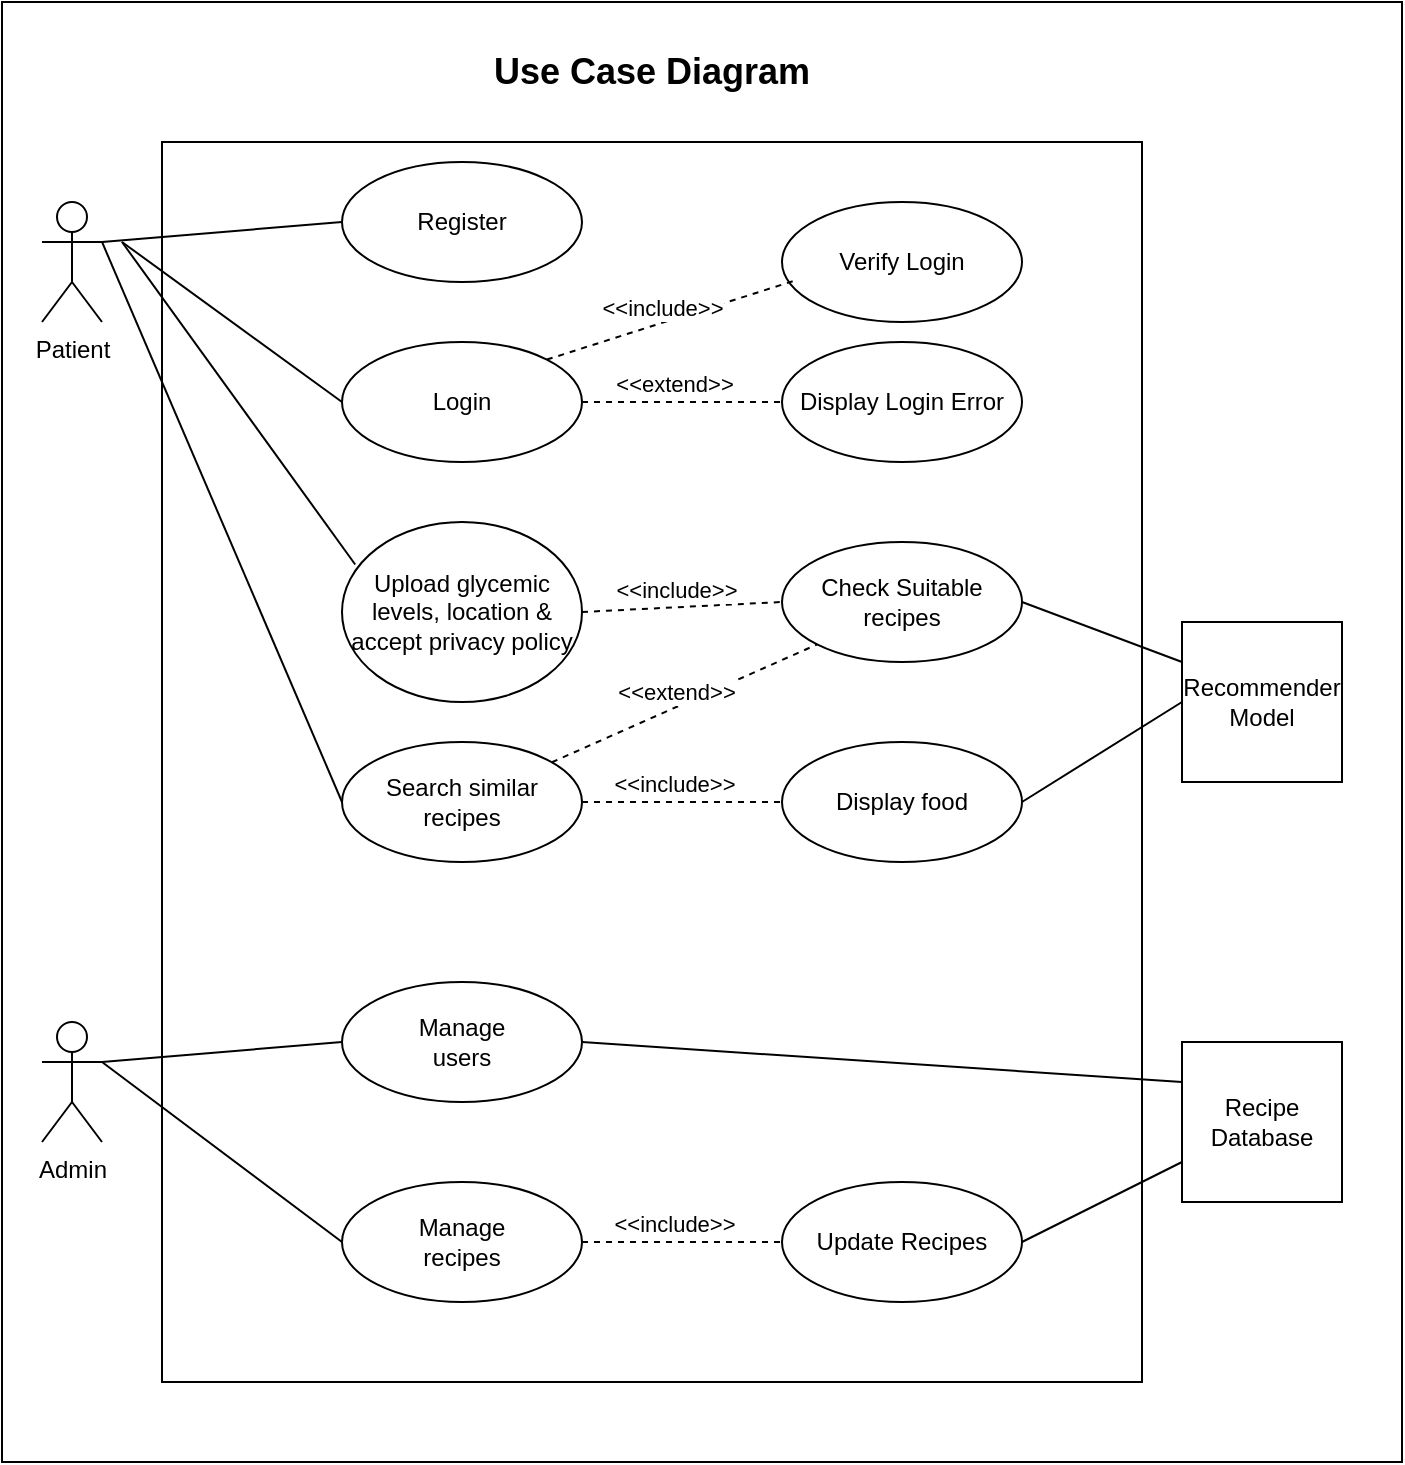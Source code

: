 <mxfile version="22.0.4" type="github">
  <diagram name="Page-1" id="gGgDct-h_yfA86tE-ynU">
    <mxGraphModel dx="1025" dy="1607" grid="1" gridSize="10" guides="1" tooltips="1" connect="1" arrows="1" fold="1" page="1" pageScale="1" pageWidth="850" pageHeight="1100" math="0" shadow="0">
      <root>
        <mxCell id="0" />
        <mxCell id="1" parent="0" />
        <mxCell id="JEW0bm9NCuaqNSTQFk5y-45" value="" style="rounded=0;whiteSpace=wrap;html=1;" parent="1" vertex="1">
          <mxGeometry x="60" y="-10" width="700" height="730" as="geometry" />
        </mxCell>
        <mxCell id="JEW0bm9NCuaqNSTQFk5y-37" value="" style="rounded=0;whiteSpace=wrap;html=1;" parent="1" vertex="1">
          <mxGeometry x="140" y="60" width="490" height="620" as="geometry" />
        </mxCell>
        <mxCell id="JEW0bm9NCuaqNSTQFk5y-1" value="Patient" style="shape=umlActor;verticalLabelPosition=bottom;verticalAlign=top;html=1;outlineConnect=0;" parent="1" vertex="1">
          <mxGeometry x="80" y="90" width="30" height="60" as="geometry" />
        </mxCell>
        <mxCell id="JEW0bm9NCuaqNSTQFk5y-2" value="Register" style="ellipse;whiteSpace=wrap;html=1;" parent="1" vertex="1">
          <mxGeometry x="230" y="70" width="120" height="60" as="geometry" />
        </mxCell>
        <mxCell id="JEW0bm9NCuaqNSTQFk5y-3" value="Login" style="ellipse;whiteSpace=wrap;html=1;" parent="1" vertex="1">
          <mxGeometry x="230" y="160" width="120" height="60" as="geometry" />
        </mxCell>
        <mxCell id="JEW0bm9NCuaqNSTQFk5y-4" value="Upload glycemic levels, location &amp;amp; accept privacy&amp;nbsp;policy" style="ellipse;whiteSpace=wrap;html=1;" parent="1" vertex="1">
          <mxGeometry x="230" y="250" width="120" height="90" as="geometry" />
        </mxCell>
        <mxCell id="JEW0bm9NCuaqNSTQFk5y-5" value="Search similar recipes" style="ellipse;whiteSpace=wrap;html=1;" parent="1" vertex="1">
          <mxGeometry x="230" y="360" width="120" height="60" as="geometry" />
        </mxCell>
        <mxCell id="JEW0bm9NCuaqNSTQFk5y-6" value="Manage&lt;br&gt;users" style="ellipse;whiteSpace=wrap;html=1;" parent="1" vertex="1">
          <mxGeometry x="230" y="480" width="120" height="60" as="geometry" />
        </mxCell>
        <mxCell id="JEW0bm9NCuaqNSTQFk5y-7" value="Manage&lt;br&gt;recipes" style="ellipse;whiteSpace=wrap;html=1;" parent="1" vertex="1">
          <mxGeometry x="230" y="580" width="120" height="60" as="geometry" />
        </mxCell>
        <mxCell id="JEW0bm9NCuaqNSTQFk5y-9" value="Admin" style="shape=umlActor;verticalLabelPosition=bottom;verticalAlign=top;html=1;outlineConnect=0;" parent="1" vertex="1">
          <mxGeometry x="80" y="500" width="30" height="60" as="geometry" />
        </mxCell>
        <mxCell id="JEW0bm9NCuaqNSTQFk5y-12" value="" style="endArrow=none;html=1;rounded=0;exitX=1;exitY=0.333;exitDx=0;exitDy=0;exitPerimeter=0;entryX=0;entryY=0.5;entryDx=0;entryDy=0;" parent="1" source="JEW0bm9NCuaqNSTQFk5y-1" target="JEW0bm9NCuaqNSTQFk5y-2" edge="1">
          <mxGeometry width="50" height="50" relative="1" as="geometry">
            <mxPoint x="270" y="240" as="sourcePoint" />
            <mxPoint x="320" y="190" as="targetPoint" />
          </mxGeometry>
        </mxCell>
        <mxCell id="JEW0bm9NCuaqNSTQFk5y-13" value="" style="endArrow=none;html=1;rounded=0;entryX=0;entryY=0.5;entryDx=0;entryDy=0;" parent="1" target="JEW0bm9NCuaqNSTQFk5y-3" edge="1">
          <mxGeometry width="50" height="50" relative="1" as="geometry">
            <mxPoint x="120" y="110" as="sourcePoint" />
            <mxPoint x="240" y="110" as="targetPoint" />
          </mxGeometry>
        </mxCell>
        <mxCell id="JEW0bm9NCuaqNSTQFk5y-14" value="Verify Login" style="ellipse;whiteSpace=wrap;html=1;" parent="1" vertex="1">
          <mxGeometry x="450" y="90" width="120" height="60" as="geometry" />
        </mxCell>
        <mxCell id="JEW0bm9NCuaqNSTQFk5y-15" value="" style="endArrow=none;dashed=1;html=1;rounded=0;entryX=0.047;entryY=0.659;entryDx=0;entryDy=0;entryPerimeter=0;exitX=1;exitY=0;exitDx=0;exitDy=0;" parent="1" source="JEW0bm9NCuaqNSTQFk5y-3" target="JEW0bm9NCuaqNSTQFk5y-14" edge="1">
          <mxGeometry width="50" height="50" relative="1" as="geometry">
            <mxPoint x="270" y="240" as="sourcePoint" />
            <mxPoint x="320" y="190" as="targetPoint" />
          </mxGeometry>
        </mxCell>
        <mxCell id="JEW0bm9NCuaqNSTQFk5y-16" value="&amp;lt;&amp;lt;include&amp;gt;&amp;gt;" style="edgeLabel;html=1;align=center;verticalAlign=middle;resizable=0;points=[];" parent="JEW0bm9NCuaqNSTQFk5y-15" vertex="1" connectable="0">
          <mxGeometry x="-0.116" y="-3" relative="1" as="geometry">
            <mxPoint x="2" y="-12" as="offset" />
          </mxGeometry>
        </mxCell>
        <mxCell id="JEW0bm9NCuaqNSTQFk5y-17" value="Display Login Error" style="ellipse;whiteSpace=wrap;html=1;" parent="1" vertex="1">
          <mxGeometry x="450" y="160" width="120" height="60" as="geometry" />
        </mxCell>
        <mxCell id="JEW0bm9NCuaqNSTQFk5y-18" value="" style="endArrow=none;dashed=1;html=1;rounded=0;entryX=0;entryY=0.5;entryDx=0;entryDy=0;exitX=1;exitY=0.5;exitDx=0;exitDy=0;" parent="1" source="JEW0bm9NCuaqNSTQFk5y-3" target="JEW0bm9NCuaqNSTQFk5y-17" edge="1">
          <mxGeometry width="50" height="50" relative="1" as="geometry">
            <mxPoint x="359" y="194" as="sourcePoint" />
            <mxPoint x="466" y="140" as="targetPoint" />
          </mxGeometry>
        </mxCell>
        <mxCell id="JEW0bm9NCuaqNSTQFk5y-19" value="&amp;lt;&amp;lt;extend&amp;gt;&amp;gt;" style="edgeLabel;html=1;align=center;verticalAlign=middle;resizable=0;points=[];" parent="JEW0bm9NCuaqNSTQFk5y-18" vertex="1" connectable="0">
          <mxGeometry x="-0.116" y="-3" relative="1" as="geometry">
            <mxPoint x="2" y="-12" as="offset" />
          </mxGeometry>
        </mxCell>
        <mxCell id="JEW0bm9NCuaqNSTQFk5y-22" value="" style="endArrow=none;html=1;rounded=0;entryX=0.055;entryY=0.236;entryDx=0;entryDy=0;entryPerimeter=0;" parent="1" target="JEW0bm9NCuaqNSTQFk5y-4" edge="1">
          <mxGeometry width="50" height="50" relative="1" as="geometry">
            <mxPoint x="120" y="110" as="sourcePoint" />
            <mxPoint x="240" y="200" as="targetPoint" />
          </mxGeometry>
        </mxCell>
        <mxCell id="JEW0bm9NCuaqNSTQFk5y-23" value="Check Suitable recipes" style="ellipse;whiteSpace=wrap;html=1;" parent="1" vertex="1">
          <mxGeometry x="450" y="260" width="120" height="60" as="geometry" />
        </mxCell>
        <mxCell id="JEW0bm9NCuaqNSTQFk5y-24" value="" style="endArrow=none;dashed=1;html=1;rounded=0;entryX=0;entryY=0.5;entryDx=0;entryDy=0;exitX=1;exitY=0.5;exitDx=0;exitDy=0;" parent="1" source="JEW0bm9NCuaqNSTQFk5y-4" target="JEW0bm9NCuaqNSTQFk5y-23" edge="1">
          <mxGeometry width="50" height="50" relative="1" as="geometry">
            <mxPoint x="350" y="269" as="sourcePoint" />
            <mxPoint x="473" y="230" as="targetPoint" />
          </mxGeometry>
        </mxCell>
        <mxCell id="JEW0bm9NCuaqNSTQFk5y-25" value="&amp;lt;&amp;lt;include&amp;gt;&amp;gt;" style="edgeLabel;html=1;align=center;verticalAlign=middle;resizable=0;points=[];" parent="JEW0bm9NCuaqNSTQFk5y-24" vertex="1" connectable="0">
          <mxGeometry x="-0.116" y="-3" relative="1" as="geometry">
            <mxPoint x="2" y="-12" as="offset" />
          </mxGeometry>
        </mxCell>
        <mxCell id="JEW0bm9NCuaqNSTQFk5y-26" value="Display food" style="ellipse;whiteSpace=wrap;html=1;" parent="1" vertex="1">
          <mxGeometry x="450" y="360" width="120" height="60" as="geometry" />
        </mxCell>
        <mxCell id="JEW0bm9NCuaqNSTQFk5y-27" value="" style="endArrow=none;dashed=1;html=1;rounded=0;exitX=1;exitY=0.5;exitDx=0;exitDy=0;" parent="1" source="JEW0bm9NCuaqNSTQFk5y-5" target="JEW0bm9NCuaqNSTQFk5y-26" edge="1">
          <mxGeometry width="50" height="50" relative="1" as="geometry">
            <mxPoint x="360" y="349" as="sourcePoint" />
            <mxPoint x="460" y="349" as="targetPoint" />
          </mxGeometry>
        </mxCell>
        <mxCell id="JEW0bm9NCuaqNSTQFk5y-28" value="&amp;lt;&amp;lt;include&amp;gt;&amp;gt;" style="edgeLabel;html=1;align=center;verticalAlign=middle;resizable=0;points=[];" parent="JEW0bm9NCuaqNSTQFk5y-27" vertex="1" connectable="0">
          <mxGeometry x="-0.116" y="-3" relative="1" as="geometry">
            <mxPoint x="2" y="-12" as="offset" />
          </mxGeometry>
        </mxCell>
        <mxCell id="JEW0bm9NCuaqNSTQFk5y-29" value="" style="endArrow=none;dashed=1;html=1;rounded=0;entryX=0;entryY=1;entryDx=0;entryDy=0;" parent="1" source="JEW0bm9NCuaqNSTQFk5y-5" target="JEW0bm9NCuaqNSTQFk5y-23" edge="1">
          <mxGeometry width="50" height="50" relative="1" as="geometry">
            <mxPoint x="350" y="340" as="sourcePoint" />
            <mxPoint x="450" y="340" as="targetPoint" />
          </mxGeometry>
        </mxCell>
        <mxCell id="JEW0bm9NCuaqNSTQFk5y-30" value="&amp;lt;&amp;lt;extend&amp;gt;&amp;gt;" style="edgeLabel;html=1;align=center;verticalAlign=middle;resizable=0;points=[];" parent="JEW0bm9NCuaqNSTQFk5y-29" vertex="1" connectable="0">
          <mxGeometry x="-0.116" y="-3" relative="1" as="geometry">
            <mxPoint x="2" y="-12" as="offset" />
          </mxGeometry>
        </mxCell>
        <mxCell id="JEW0bm9NCuaqNSTQFk5y-31" value="" style="endArrow=none;html=1;rounded=0;exitX=1;exitY=0.333;exitDx=0;exitDy=0;exitPerimeter=0;entryX=0;entryY=0.5;entryDx=0;entryDy=0;" parent="1" source="JEW0bm9NCuaqNSTQFk5y-9" target="JEW0bm9NCuaqNSTQFk5y-6" edge="1">
          <mxGeometry width="50" height="50" relative="1" as="geometry">
            <mxPoint x="80" y="440" as="sourcePoint" />
            <mxPoint x="200" y="430" as="targetPoint" />
          </mxGeometry>
        </mxCell>
        <mxCell id="JEW0bm9NCuaqNSTQFk5y-32" value="" style="endArrow=none;html=1;rounded=0;entryX=0;entryY=0.5;entryDx=0;entryDy=0;" parent="1" target="JEW0bm9NCuaqNSTQFk5y-7" edge="1">
          <mxGeometry width="50" height="50" relative="1" as="geometry">
            <mxPoint x="110" y="520" as="sourcePoint" />
            <mxPoint x="240" y="520" as="targetPoint" />
          </mxGeometry>
        </mxCell>
        <mxCell id="JEW0bm9NCuaqNSTQFk5y-33" value="Update Recipes" style="ellipse;whiteSpace=wrap;html=1;" parent="1" vertex="1">
          <mxGeometry x="450" y="580" width="120" height="60" as="geometry" />
        </mxCell>
        <mxCell id="JEW0bm9NCuaqNSTQFk5y-34" value="" style="endArrow=none;dashed=1;html=1;rounded=0;exitX=1;exitY=0.5;exitDx=0;exitDy=0;entryX=0;entryY=0.5;entryDx=0;entryDy=0;" parent="1" source="JEW0bm9NCuaqNSTQFk5y-7" target="JEW0bm9NCuaqNSTQFk5y-33" edge="1">
          <mxGeometry width="50" height="50" relative="1" as="geometry">
            <mxPoint x="350" y="570" as="sourcePoint" />
            <mxPoint x="450" y="570" as="targetPoint" />
          </mxGeometry>
        </mxCell>
        <mxCell id="JEW0bm9NCuaqNSTQFk5y-35" value="&amp;lt;&amp;lt;include&amp;gt;&amp;gt;" style="edgeLabel;html=1;align=center;verticalAlign=middle;resizable=0;points=[];" parent="JEW0bm9NCuaqNSTQFk5y-34" vertex="1" connectable="0">
          <mxGeometry x="-0.116" y="-3" relative="1" as="geometry">
            <mxPoint x="2" y="-12" as="offset" />
          </mxGeometry>
        </mxCell>
        <mxCell id="JEW0bm9NCuaqNSTQFk5y-38" value="Recommender&lt;br&gt;Model" style="whiteSpace=wrap;html=1;aspect=fixed;" parent="1" vertex="1">
          <mxGeometry x="650" y="300" width="80" height="80" as="geometry" />
        </mxCell>
        <mxCell id="JEW0bm9NCuaqNSTQFk5y-39" value="" style="endArrow=none;html=1;rounded=0;entryX=0;entryY=0.25;entryDx=0;entryDy=0;exitX=1;exitY=0.5;exitDx=0;exitDy=0;" parent="1" source="JEW0bm9NCuaqNSTQFk5y-23" target="JEW0bm9NCuaqNSTQFk5y-38" edge="1">
          <mxGeometry width="50" height="50" relative="1" as="geometry">
            <mxPoint x="20" y="450" as="sourcePoint" />
            <mxPoint x="70" y="400" as="targetPoint" />
          </mxGeometry>
        </mxCell>
        <mxCell id="JEW0bm9NCuaqNSTQFk5y-40" value="" style="endArrow=none;html=1;rounded=0;entryX=0;entryY=0.5;entryDx=0;entryDy=0;exitX=1;exitY=0.5;exitDx=0;exitDy=0;" parent="1" source="JEW0bm9NCuaqNSTQFk5y-26" target="JEW0bm9NCuaqNSTQFk5y-38" edge="1">
          <mxGeometry width="50" height="50" relative="1" as="geometry">
            <mxPoint x="580" y="300" as="sourcePoint" />
            <mxPoint x="650" y="330" as="targetPoint" />
          </mxGeometry>
        </mxCell>
        <mxCell id="JEW0bm9NCuaqNSTQFk5y-41" value="Recipe Database" style="whiteSpace=wrap;html=1;aspect=fixed;" parent="1" vertex="1">
          <mxGeometry x="650" y="510" width="80" height="80" as="geometry" />
        </mxCell>
        <mxCell id="JEW0bm9NCuaqNSTQFk5y-43" value="" style="endArrow=none;html=1;rounded=0;exitX=1;exitY=0.5;exitDx=0;exitDy=0;entryX=0;entryY=0.75;entryDx=0;entryDy=0;" parent="1" source="JEW0bm9NCuaqNSTQFk5y-33" target="JEW0bm9NCuaqNSTQFk5y-41" edge="1">
          <mxGeometry width="50" height="50" relative="1" as="geometry">
            <mxPoint x="730" y="470" as="sourcePoint" />
            <mxPoint x="780" y="420" as="targetPoint" />
          </mxGeometry>
        </mxCell>
        <mxCell id="JEW0bm9NCuaqNSTQFk5y-44" value="" style="endArrow=none;html=1;rounded=0;exitX=1;exitY=0.5;exitDx=0;exitDy=0;entryX=0;entryY=0.25;entryDx=0;entryDy=0;" parent="1" source="JEW0bm9NCuaqNSTQFk5y-6" target="JEW0bm9NCuaqNSTQFk5y-41" edge="1">
          <mxGeometry width="50" height="50" relative="1" as="geometry">
            <mxPoint x="580" y="620" as="sourcePoint" />
            <mxPoint x="660" y="580" as="targetPoint" />
          </mxGeometry>
        </mxCell>
        <mxCell id="DDYM2XJ7IDCK6uwEx5im-1" value="" style="endArrow=none;html=1;rounded=0;entryX=0;entryY=0.5;entryDx=0;entryDy=0;exitX=1;exitY=0.333;exitDx=0;exitDy=0;exitPerimeter=0;" parent="1" source="JEW0bm9NCuaqNSTQFk5y-1" target="JEW0bm9NCuaqNSTQFk5y-5" edge="1">
          <mxGeometry width="50" height="50" relative="1" as="geometry">
            <mxPoint x="160" y="380" as="sourcePoint" />
            <mxPoint x="210" y="330" as="targetPoint" />
          </mxGeometry>
        </mxCell>
        <mxCell id="pvuHZNs-dmCWX652bOIX-1" value="&lt;font style=&quot;font-size: 18px;&quot;&gt;&lt;b&gt;Use Case Diagram&lt;/b&gt;&lt;/font&gt;" style="text;html=1;strokeColor=none;fillColor=none;align=center;verticalAlign=middle;whiteSpace=wrap;rounded=0;" vertex="1" parent="1">
          <mxGeometry x="295" y="10" width="180" height="30" as="geometry" />
        </mxCell>
      </root>
    </mxGraphModel>
  </diagram>
</mxfile>
